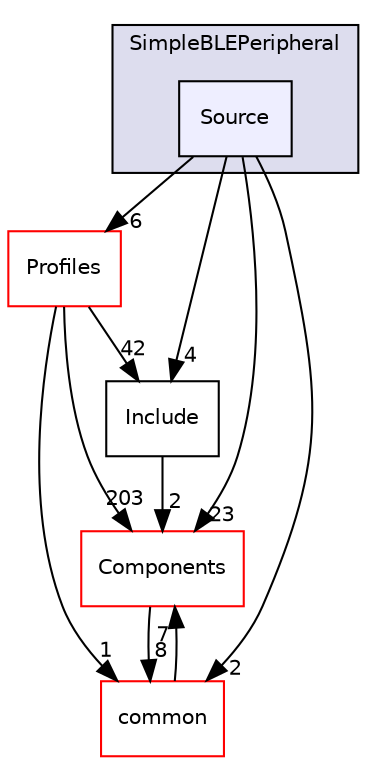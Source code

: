 digraph "C:/Work.git/ble/BLE-CC254x-1.4.0/Projects/ble/SimpleBLEPeripheral/Source" {
  compound=true
  node [ fontsize="10", fontname="Helvetica"];
  edge [ labelfontsize="10", labelfontname="Helvetica"];
  subgraph clusterdir_cad3c092dc274c72b0039373ae9d90e9 {
    graph [ bgcolor="#ddddee", pencolor="black", label="SimpleBLEPeripheral" fontname="Helvetica", fontsize="10", URL="dir_cad3c092dc274c72b0039373ae9d90e9.html"]
  dir_4d28266e13d5921f5a3f60a9186e5e8b [shape=box, label="Source", style="filled", fillcolor="#eeeeff", pencolor="black", URL="dir_4d28266e13d5921f5a3f60a9186e5e8b.html"];
  }
  dir_7a2b63247ca617f0e1ef727740be8a23 [shape=box label="Components" fillcolor="white" style="filled" color="red" URL="dir_7a2b63247ca617f0e1ef727740be8a23.html"];
  dir_bbf25acfb389de4a0b62fe1493a77c04 [shape=box label="Profiles" fillcolor="white" style="filled" color="red" URL="dir_bbf25acfb389de4a0b62fe1493a77c04.html"];
  dir_75d9d4b6f44aa532429bfdb05dd9374d [shape=box label="common" fillcolor="white" style="filled" color="red" URL="dir_75d9d4b6f44aa532429bfdb05dd9374d.html"];
  dir_c92cc19f0c851bfd7369f25eb8781a13 [shape=box label="Include" URL="dir_c92cc19f0c851bfd7369f25eb8781a13.html"];
  dir_7a2b63247ca617f0e1ef727740be8a23->dir_75d9d4b6f44aa532429bfdb05dd9374d [headlabel="8", labeldistance=1.5 headhref="dir_000001_000049.html"];
  dir_4d28266e13d5921f5a3f60a9186e5e8b->dir_7a2b63247ca617f0e1ef727740be8a23 [headlabel="23", labeldistance=1.5 headhref="dir_000109_000001.html"];
  dir_4d28266e13d5921f5a3f60a9186e5e8b->dir_bbf25acfb389de4a0b62fe1493a77c04 [headlabel="6", labeldistance=1.5 headhref="dir_000109_000078.html"];
  dir_4d28266e13d5921f5a3f60a9186e5e8b->dir_75d9d4b6f44aa532429bfdb05dd9374d [headlabel="2", labeldistance=1.5 headhref="dir_000109_000049.html"];
  dir_4d28266e13d5921f5a3f60a9186e5e8b->dir_c92cc19f0c851bfd7369f25eb8781a13 [headlabel="4", labeldistance=1.5 headhref="dir_000109_000069.html"];
  dir_bbf25acfb389de4a0b62fe1493a77c04->dir_7a2b63247ca617f0e1ef727740be8a23 [headlabel="203", labeldistance=1.5 headhref="dir_000078_000001.html"];
  dir_bbf25acfb389de4a0b62fe1493a77c04->dir_75d9d4b6f44aa532429bfdb05dd9374d [headlabel="1", labeldistance=1.5 headhref="dir_000078_000049.html"];
  dir_bbf25acfb389de4a0b62fe1493a77c04->dir_c92cc19f0c851bfd7369f25eb8781a13 [headlabel="42", labeldistance=1.5 headhref="dir_000078_000069.html"];
  dir_75d9d4b6f44aa532429bfdb05dd9374d->dir_7a2b63247ca617f0e1ef727740be8a23 [headlabel="7", labeldistance=1.5 headhref="dir_000049_000001.html"];
  dir_c92cc19f0c851bfd7369f25eb8781a13->dir_7a2b63247ca617f0e1ef727740be8a23 [headlabel="2", labeldistance=1.5 headhref="dir_000069_000001.html"];
}
